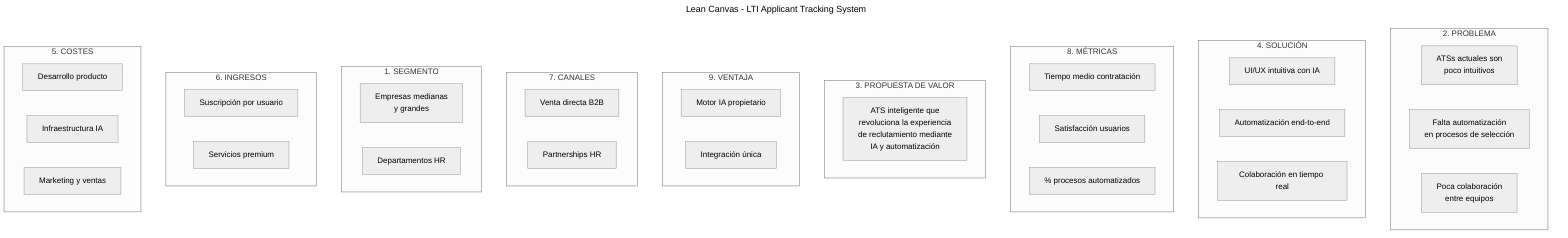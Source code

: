 ---
title: Lean Canvas - LTI Applicant Tracking System
---
%%{init: {'theme': 'neutral', 'themeVariables': { 'fontSize': '16px'}}}%%
graph TB
    subgraph Problem[2. PROBLEMA]
    p1[ATSs actuales son<br/>poco intuitivos]
    p2[Falta automatización<br/>en procesos de selección]
    p3[Poca colaboración<br/>entre equipos]
    end

    subgraph Solution[4. SOLUCIÓN]
    s1[UI/UX intuitiva con IA]
    s2[Automatización end-to-end]
    s3[Colaboración en tiempo real]
    end

    subgraph Metrics[8. MÉTRICAS]
    m1[Tiempo medio contratación]
    m2[Satisfacción usuarios]
    m3[% procesos automatizados]
    end

    subgraph Value[3. PROPUESTA DE VALOR]
    v1[ATS inteligente que<br/>revoluciona la experiencia<br/>de reclutamiento mediante<br/>IA y automatización]
    end

    subgraph Advantage[9. VENTAJA]
    a1[Motor IA propietario]
    a2[Integración única]
    end

    subgraph Channel[7. CANALES]
    c1[Venta directa B2B]
    c2[Partnerships HR]
    end

    subgraph Segment[1. SEGMENTO]
    cu1[Empresas medianas<br/>y grandes]
    cu2[Departamentos HR]
    end

    subgraph Income[6. INGRESOS]
    i1[Suscripción por usuario]
    i2[Servicios premium]
    end

    subgraph Cost[5. COSTES]
    co1[Desarrollo producto]
    co2[Infraestructura IA]
    co3[Marketing y ventas]
    end
